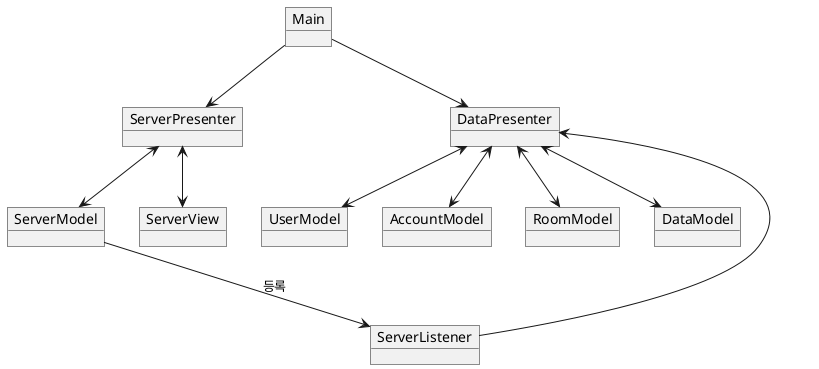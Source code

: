 @startuml
object Main

object ServerPresenter
object ServerModel
object ServerView

object DataPresenter
object UserModel
object AccountModel
object RoomModel
object DataModel
object ServerListener

Main --> ServerPresenter
Main --> DataPresenter

ServerPresenter <--> ServerView
ServerPresenter <--> ServerModel
ServerModel --> ServerListener : 등록

DataPresenter <--> DataModel
DataPresenter <--> AccountModel
DataPresenter <--> UserModel
DataPresenter <--> RoomModel
DataPresenter <-- ServerListener

@enduml

